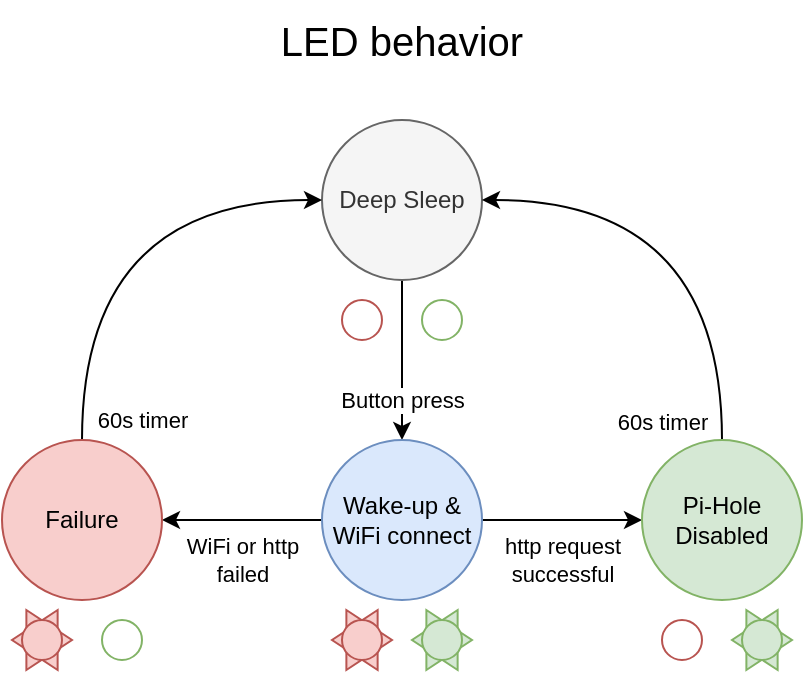 <mxfile version="22.0.1" type="device">
  <diagram name="Page-1" id="YLUSNu66X-5OXyIa9K7h">
    <mxGraphModel dx="574" dy="364" grid="1" gridSize="10" guides="1" tooltips="1" connect="1" arrows="1" fold="1" page="1" pageScale="1" pageWidth="850" pageHeight="1100" math="0" shadow="0">
      <root>
        <mxCell id="0" />
        <mxCell id="1" parent="0" />
        <mxCell id="ncrgThbBy21l70PmtQg7-34" value="" style="verticalLabelPosition=bottom;verticalAlign=top;html=1;shape=mxgraph.basic.6_point_star;fillColor=#d5e8d4;strokeColor=#82b366;" parent="1" vertex="1">
          <mxGeometry x="525" y="485" width="30" height="30" as="geometry" />
        </mxCell>
        <mxCell id="ncrgThbBy21l70PmtQg7-30" value="" style="verticalLabelPosition=bottom;verticalAlign=top;html=1;shape=mxgraph.basic.6_point_star;fillColor=#f8cecc;strokeColor=#b85450;" parent="1" vertex="1">
          <mxGeometry x="485" y="485" width="30" height="30" as="geometry" />
        </mxCell>
        <mxCell id="ncrgThbBy21l70PmtQg7-7" style="edgeStyle=orthogonalEdgeStyle;rounded=0;orthogonalLoop=1;jettySize=auto;html=1;entryX=0.5;entryY=0;entryDx=0;entryDy=0;curved=1;exitX=0.5;exitY=1;exitDx=0;exitDy=0;" parent="1" source="ncrgThbBy21l70PmtQg7-2" target="ncrgThbBy21l70PmtQg7-6" edge="1">
          <mxGeometry relative="1" as="geometry">
            <mxPoint x="520" y="360" as="sourcePoint" />
          </mxGeometry>
        </mxCell>
        <mxCell id="ncrgThbBy21l70PmtQg7-8" value="&lt;div&gt;Button press&lt;/div&gt;" style="edgeLabel;html=1;align=center;verticalAlign=middle;resizable=0;points=[];" parent="ncrgThbBy21l70PmtQg7-7" vertex="1" connectable="0">
          <mxGeometry x="-0.021" relative="1" as="geometry">
            <mxPoint y="21" as="offset" />
          </mxGeometry>
        </mxCell>
        <mxCell id="ncrgThbBy21l70PmtQg7-2" value="Deep Sleep" style="ellipse;whiteSpace=wrap;html=1;aspect=fixed;fillColor=#f5f5f5;fontColor=#333333;strokeColor=#666666;" parent="1" vertex="1">
          <mxGeometry x="480" y="240" width="80" height="80" as="geometry" />
        </mxCell>
        <mxCell id="ncrgThbBy21l70PmtQg7-10" style="edgeStyle=orthogonalEdgeStyle;curved=1;rounded=0;orthogonalLoop=1;jettySize=auto;html=1;exitX=1;exitY=0.5;exitDx=0;exitDy=0;" parent="1" source="ncrgThbBy21l70PmtQg7-6" target="ncrgThbBy21l70PmtQg7-9" edge="1">
          <mxGeometry relative="1" as="geometry" />
        </mxCell>
        <mxCell id="ncrgThbBy21l70PmtQg7-13" value="&lt;div&gt;http request&lt;/div&gt;&lt;div&gt;successful &lt;br&gt;&lt;/div&gt;" style="edgeLabel;html=1;align=center;verticalAlign=middle;resizable=0;points=[];" parent="ncrgThbBy21l70PmtQg7-10" vertex="1" connectable="0">
          <mxGeometry x="-0.209" relative="1" as="geometry">
            <mxPoint x="8" y="20" as="offset" />
          </mxGeometry>
        </mxCell>
        <mxCell id="ncrgThbBy21l70PmtQg7-15" style="edgeStyle=orthogonalEdgeStyle;curved=1;rounded=0;orthogonalLoop=1;jettySize=auto;html=1;exitX=0;exitY=0.5;exitDx=0;exitDy=0;" parent="1" source="ncrgThbBy21l70PmtQg7-6" target="ncrgThbBy21l70PmtQg7-14" edge="1">
          <mxGeometry relative="1" as="geometry" />
        </mxCell>
        <mxCell id="ncrgThbBy21l70PmtQg7-16" value="&lt;div&gt;WiFi or http&lt;/div&gt;&lt;div&gt;failed&lt;/div&gt;" style="edgeLabel;html=1;align=center;verticalAlign=middle;resizable=0;points=[];" parent="ncrgThbBy21l70PmtQg7-15" vertex="1" connectable="0">
          <mxGeometry x="0.07" y="-1" relative="1" as="geometry">
            <mxPoint x="3" y="21" as="offset" />
          </mxGeometry>
        </mxCell>
        <mxCell id="ncrgThbBy21l70PmtQg7-6" value="Wake-up &amp;amp; WiFi connect" style="ellipse;whiteSpace=wrap;html=1;aspect=fixed;fillColor=#dae8fc;strokeColor=#6c8ebf;" parent="1" vertex="1">
          <mxGeometry x="480" y="400" width="80" height="80" as="geometry" />
        </mxCell>
        <mxCell id="ncrgThbBy21l70PmtQg7-11" style="edgeStyle=orthogonalEdgeStyle;curved=1;rounded=0;orthogonalLoop=1;jettySize=auto;html=1;exitX=0.5;exitY=0;exitDx=0;exitDy=0;entryX=1;entryY=0.5;entryDx=0;entryDy=0;" parent="1" source="ncrgThbBy21l70PmtQg7-9" target="ncrgThbBy21l70PmtQg7-2" edge="1">
          <mxGeometry relative="1" as="geometry" />
        </mxCell>
        <mxCell id="ncrgThbBy21l70PmtQg7-12" value="&lt;div&gt;60s timer&lt;br&gt;&lt;/div&gt;" style="edgeLabel;html=1;align=center;verticalAlign=middle;resizable=0;points=[];" parent="ncrgThbBy21l70PmtQg7-11" vertex="1" connectable="0">
          <mxGeometry x="-0.562" y="7" relative="1" as="geometry">
            <mxPoint x="-23" y="43" as="offset" />
          </mxGeometry>
        </mxCell>
        <mxCell id="ncrgThbBy21l70PmtQg7-9" value="Pi-Hole Disabled" style="ellipse;whiteSpace=wrap;html=1;aspect=fixed;fillColor=#d5e8d4;strokeColor=#82b366;" parent="1" vertex="1">
          <mxGeometry x="640" y="400" width="80" height="80" as="geometry" />
        </mxCell>
        <mxCell id="ncrgThbBy21l70PmtQg7-17" style="edgeStyle=orthogonalEdgeStyle;curved=1;rounded=0;orthogonalLoop=1;jettySize=auto;html=1;exitX=0.5;exitY=0;exitDx=0;exitDy=0;entryX=0;entryY=0.5;entryDx=0;entryDy=0;" parent="1" source="ncrgThbBy21l70PmtQg7-14" target="ncrgThbBy21l70PmtQg7-2" edge="1">
          <mxGeometry relative="1" as="geometry" />
        </mxCell>
        <mxCell id="ncrgThbBy21l70PmtQg7-18" value="60s timer" style="edgeLabel;html=1;align=center;verticalAlign=middle;resizable=0;points=[];" parent="ncrgThbBy21l70PmtQg7-17" vertex="1" connectable="0">
          <mxGeometry x="-0.635" y="-4" relative="1" as="geometry">
            <mxPoint x="26" y="34" as="offset" />
          </mxGeometry>
        </mxCell>
        <mxCell id="ncrgThbBy21l70PmtQg7-14" value="Failure" style="ellipse;whiteSpace=wrap;html=1;aspect=fixed;fillColor=#f8cecc;strokeColor=#b85450;" parent="1" vertex="1">
          <mxGeometry x="320" y="400" width="80" height="80" as="geometry" />
        </mxCell>
        <mxCell id="ncrgThbBy21l70PmtQg7-21" value="LED behavior" style="text;html=1;strokeColor=none;fillColor=none;align=center;verticalAlign=middle;whiteSpace=wrap;rounded=0;fontSize=20;" parent="1" vertex="1">
          <mxGeometry x="440" y="180" width="160" height="40" as="geometry" />
        </mxCell>
        <mxCell id="ncrgThbBy21l70PmtQg7-24" value="" style="ellipse;whiteSpace=wrap;html=1;aspect=fixed;fillColor=none;strokeColor=#b85450;" parent="1" vertex="1">
          <mxGeometry x="490" y="330" width="20" height="20" as="geometry" />
        </mxCell>
        <mxCell id="ncrgThbBy21l70PmtQg7-25" value="" style="ellipse;whiteSpace=wrap;html=1;aspect=fixed;fillColor=none;strokeColor=#82b366;" parent="1" vertex="1">
          <mxGeometry x="530" y="330" width="20" height="20" as="geometry" />
        </mxCell>
        <mxCell id="ncrgThbBy21l70PmtQg7-26" value="" style="ellipse;whiteSpace=wrap;html=1;aspect=fixed;fillColor=#f8cecc;strokeColor=#b85450;" parent="1" vertex="1">
          <mxGeometry x="490" y="490" width="20" height="20" as="geometry" />
        </mxCell>
        <mxCell id="ncrgThbBy21l70PmtQg7-27" value="" style="ellipse;whiteSpace=wrap;html=1;aspect=fixed;fillColor=#d5e8d4;strokeColor=#82b366;" parent="1" vertex="1">
          <mxGeometry x="530" y="490" width="20" height="20" as="geometry" />
        </mxCell>
        <mxCell id="ncrgThbBy21l70PmtQg7-28" value="" style="ellipse;whiteSpace=wrap;html=1;aspect=fixed;fillColor=none;strokeColor=#b85450;" parent="1" vertex="1">
          <mxGeometry x="650" y="490" width="20" height="20" as="geometry" />
        </mxCell>
        <mxCell id="ncrgThbBy21l70PmtQg7-31" value="" style="verticalLabelPosition=bottom;verticalAlign=top;html=1;shape=mxgraph.basic.6_point_star;fillColor=#f8cecc;strokeColor=#b85450;" parent="1" vertex="1">
          <mxGeometry x="325" y="485" width="30" height="30" as="geometry" />
        </mxCell>
        <mxCell id="ncrgThbBy21l70PmtQg7-32" value="" style="ellipse;whiteSpace=wrap;html=1;aspect=fixed;fillColor=#f8cecc;strokeColor=#b85450;" parent="1" vertex="1">
          <mxGeometry x="330" y="490" width="20" height="20" as="geometry" />
        </mxCell>
        <mxCell id="ncrgThbBy21l70PmtQg7-33" value="" style="ellipse;whiteSpace=wrap;html=1;aspect=fixed;fillColor=none;strokeColor=#82b366;" parent="1" vertex="1">
          <mxGeometry x="370" y="490" width="20" height="20" as="geometry" />
        </mxCell>
        <mxCell id="ncrgThbBy21l70PmtQg7-35" value="" style="verticalLabelPosition=bottom;verticalAlign=top;html=1;shape=mxgraph.basic.6_point_star;fillColor=#d5e8d4;strokeColor=#82b366;" parent="1" vertex="1">
          <mxGeometry x="685" y="485" width="30" height="30" as="geometry" />
        </mxCell>
        <mxCell id="ncrgThbBy21l70PmtQg7-36" value="" style="ellipse;whiteSpace=wrap;html=1;aspect=fixed;fillColor=#d5e8d4;strokeColor=#82b366;" parent="1" vertex="1">
          <mxGeometry x="690" y="490" width="20" height="20" as="geometry" />
        </mxCell>
      </root>
    </mxGraphModel>
  </diagram>
</mxfile>
